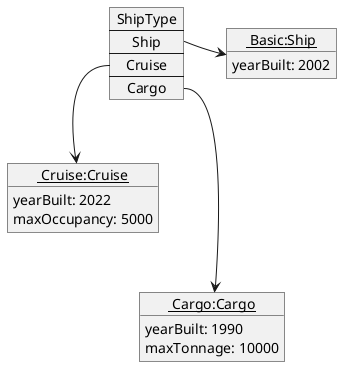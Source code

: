 @startuml
'HW3 by Gabriel Bermudez

object "<u> Basic:Ship</u>" as ship1{
yearBuilt: 2002
}

object "<u> Cruise:Cruise</u>" as ship2{
yearBuilt: 2022
maxOccupancy: 5000
}

object "<u> Cargo:Cargo</u>" as ship3{
yearBuilt: 1990
maxTonnage: 10000
}

map ShipType {
 Ship *-> ship1
 Cruise *--> ship2
 Cargo *---> ship3
}

@enduml
